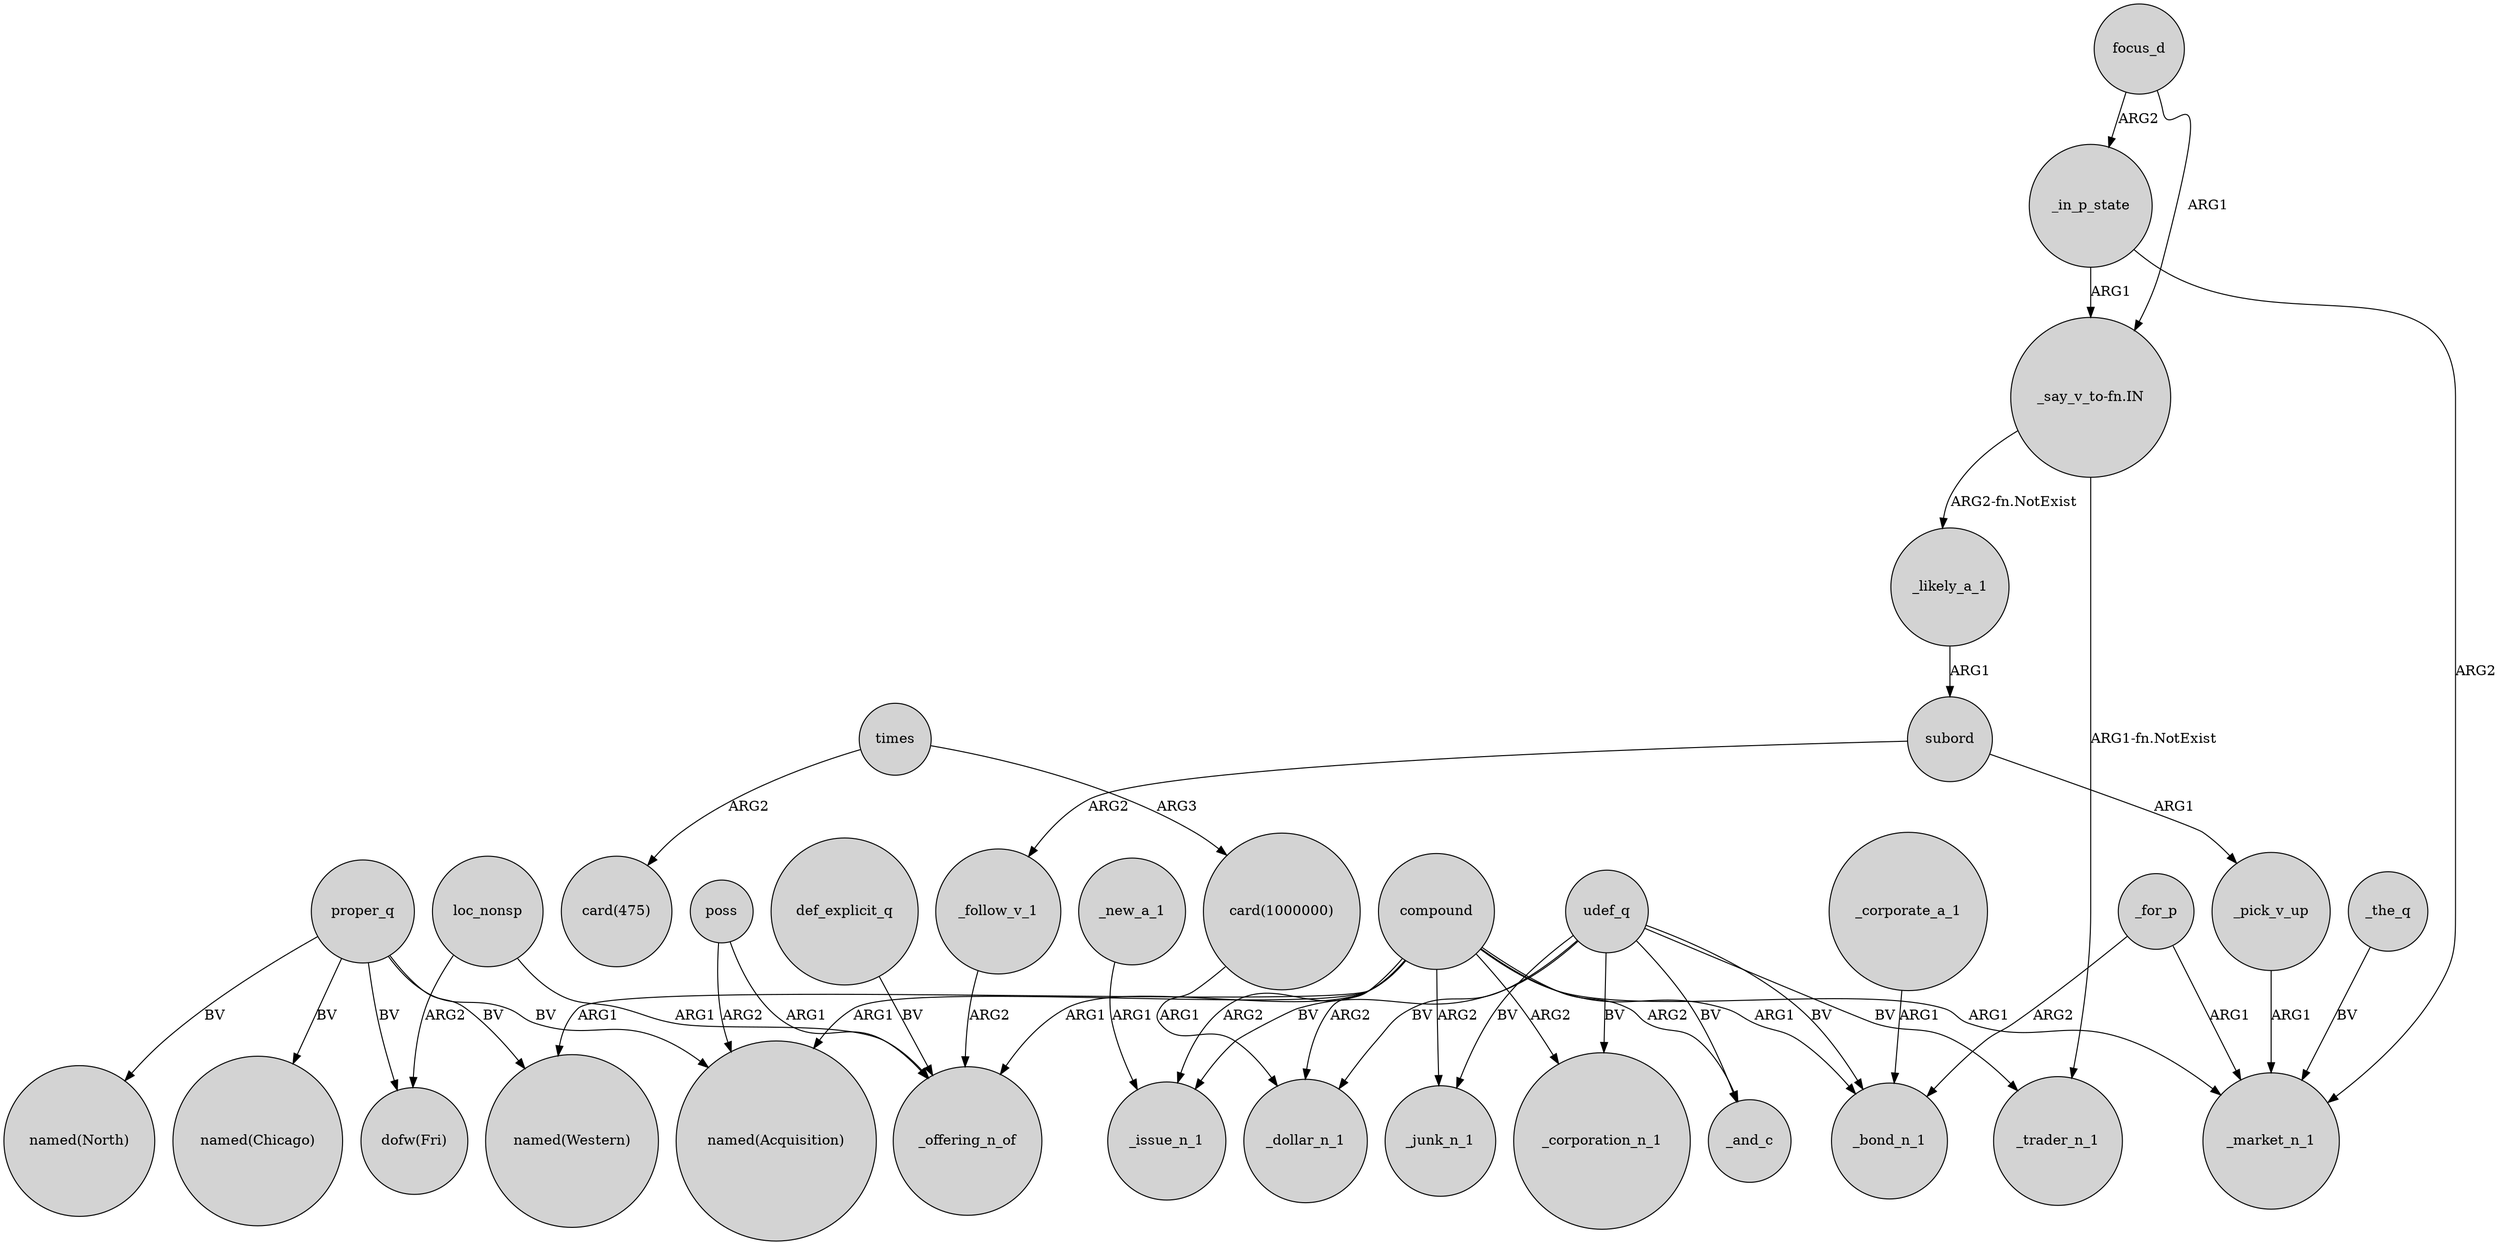 digraph {
	node [shape=circle style=filled]
	compound -> "named(Acquisition)" [label=ARG1]
	"card(1000000)" -> _dollar_n_1 [label=ARG1]
	times -> "card(475)" [label=ARG2]
	proper_q -> "dofw(Fri)" [label=BV]
	compound -> "named(Western)" [label=ARG1]
	proper_q -> "named(North)" [label=BV]
	poss -> "named(Acquisition)" [label=ARG2]
	udef_q -> _trader_n_1 [label=BV]
	loc_nonsp -> _offering_n_of [label=ARG1]
	focus_d -> _in_p_state [label=ARG2]
	_corporate_a_1 -> _bond_n_1 [label=ARG1]
	compound -> _bond_n_1 [label=ARG1]
	proper_q -> "named(Acquisition)" [label=BV]
	compound -> _corporation_n_1 [label=ARG2]
	_for_p -> _bond_n_1 [label=ARG2]
	subord -> _follow_v_1 [label=ARG2]
	compound -> _junk_n_1 [label=ARG2]
	_follow_v_1 -> _offering_n_of [label=ARG2]
	_for_p -> _market_n_1 [label=ARG1]
	loc_nonsp -> "dofw(Fri)" [label=ARG2]
	def_explicit_q -> _offering_n_of [label=BV]
	udef_q -> _junk_n_1 [label=BV]
	_likely_a_1 -> subord [label=ARG1]
	udef_q -> _corporation_n_1 [label=BV]
	udef_q -> _bond_n_1 [label=BV]
	compound -> _and_c [label=ARG2]
	_in_p_state -> _market_n_1 [label=ARG2]
	"_say_v_to-fn.IN" -> _likely_a_1 [label="ARG2-fn.NotExist"]
	subord -> _pick_v_up [label=ARG1]
	times -> "card(1000000)" [label=ARG3]
	compound -> _offering_n_of [label=ARG1]
	udef_q -> _issue_n_1 [label=BV]
	"_say_v_to-fn.IN" -> _trader_n_1 [label="ARG1-fn.NotExist"]
	compound -> _issue_n_1 [label=ARG2]
	proper_q -> "named(Western)" [label=BV]
	_pick_v_up -> _market_n_1 [label=ARG1]
	poss -> _offering_n_of [label=ARG1]
	compound -> _market_n_1 [label=ARG1]
	_the_q -> _market_n_1 [label=BV]
	udef_q -> _and_c [label=BV]
	compound -> _dollar_n_1 [label=ARG2]
	_new_a_1 -> _issue_n_1 [label=ARG1]
	proper_q -> "named(Chicago)" [label=BV]
	_in_p_state -> "_say_v_to-fn.IN" [label=ARG1]
	udef_q -> _dollar_n_1 [label=BV]
	focus_d -> "_say_v_to-fn.IN" [label=ARG1]
}
